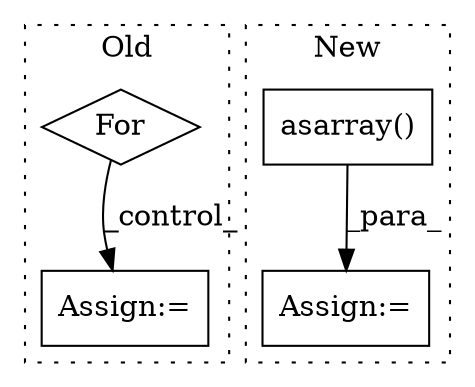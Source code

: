 digraph G {
subgraph cluster0 {
1 [label="For" a="107" s="1309,1328" l="4,14" shape="diamond"];
3 [label="Assign:=" a="68" s="1473" l="3" shape="box"];
label = "Old";
style="dotted";
}
subgraph cluster1 {
2 [label="asarray()" a="75" s="1396,1415" l="11,1" shape="box"];
4 [label="Assign:=" a="68" s="1383" l="3" shape="box"];
label = "New";
style="dotted";
}
1 -> 3 [label="_control_"];
2 -> 4 [label="_para_"];
}